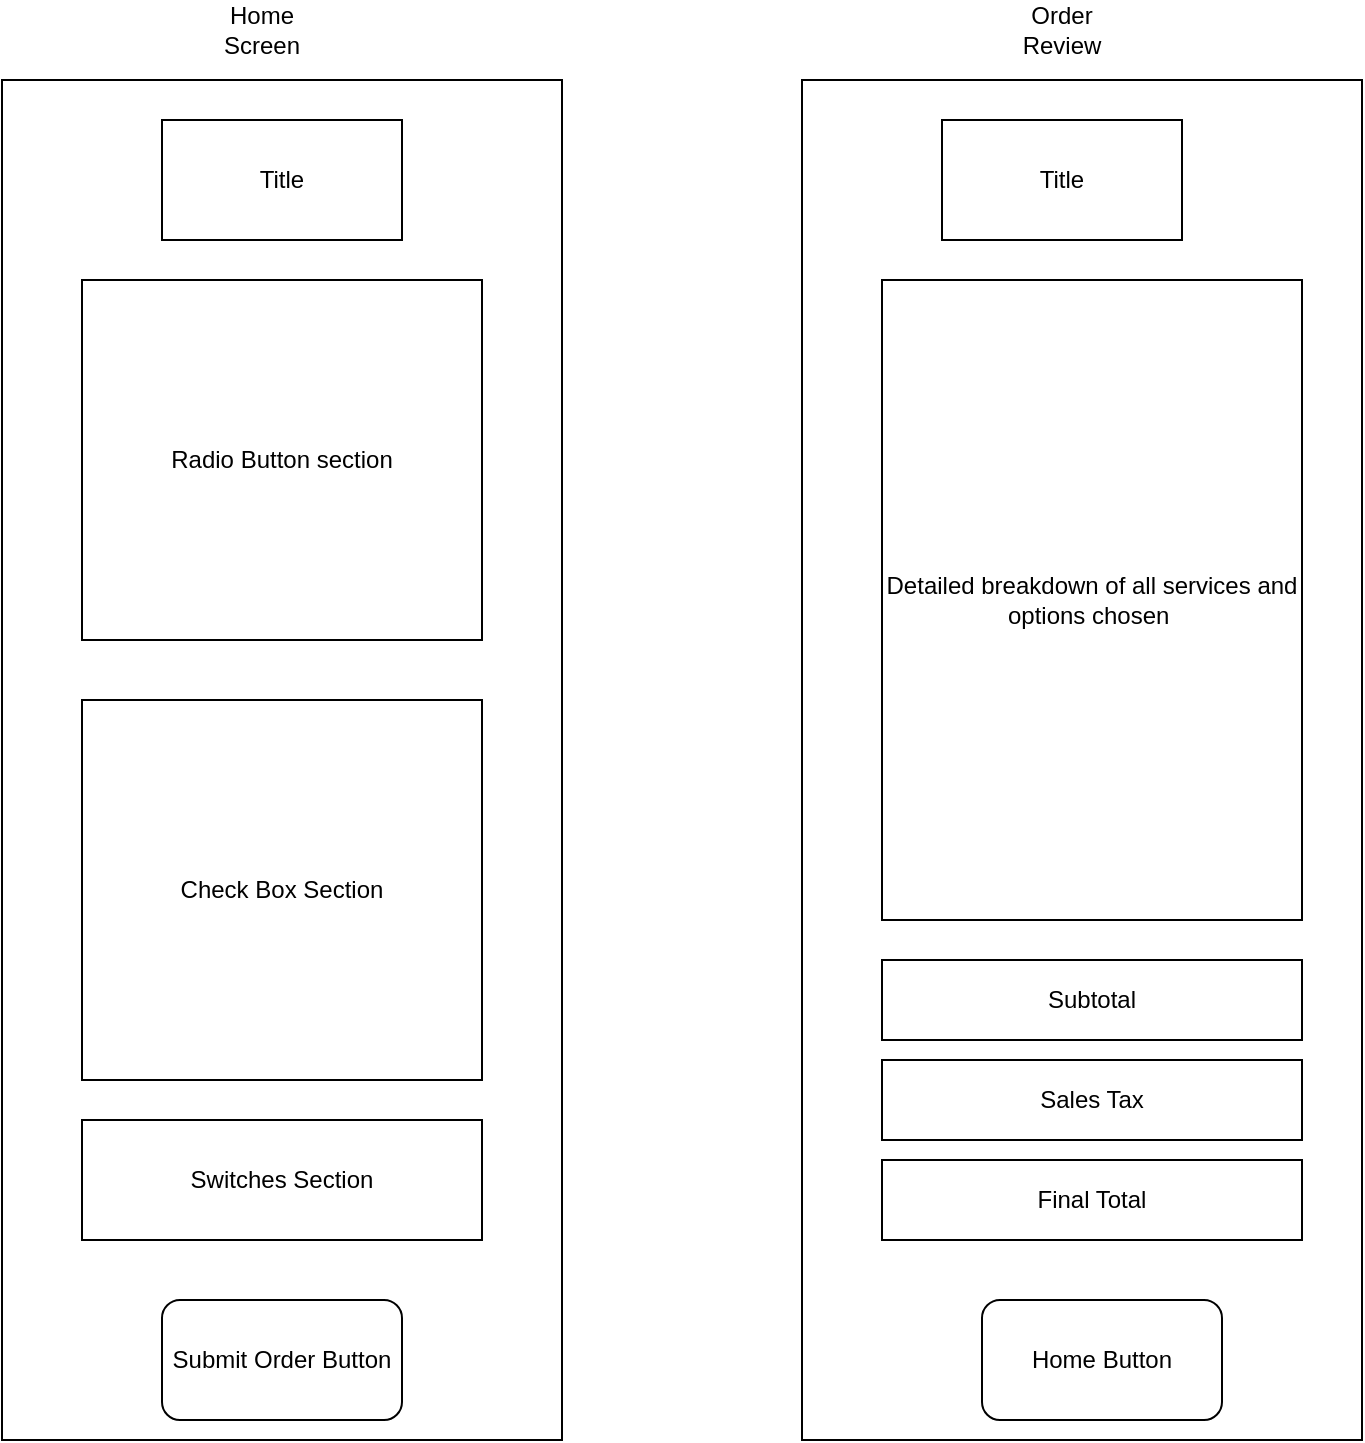 <mxfile version="26.0.16">
  <diagram name="Page-1" id="UrOHMFCXMGlDyK-9EL1z">
    <mxGraphModel dx="1674" dy="818" grid="1" gridSize="10" guides="1" tooltips="1" connect="1" arrows="1" fold="1" page="1" pageScale="1" pageWidth="850" pageHeight="1100" math="0" shadow="0">
      <root>
        <mxCell id="0" />
        <mxCell id="1" parent="0" />
        <mxCell id="F4vFY095GHC2DNjmAwW1-1" value="" style="rounded=0;whiteSpace=wrap;html=1;" vertex="1" parent="1">
          <mxGeometry x="90" y="100" width="280" height="680" as="geometry" />
        </mxCell>
        <mxCell id="F4vFY095GHC2DNjmAwW1-2" value="Home Screen" style="text;html=1;align=center;verticalAlign=middle;whiteSpace=wrap;rounded=0;" vertex="1" parent="1">
          <mxGeometry x="190" y="60" width="60" height="30" as="geometry" />
        </mxCell>
        <mxCell id="F4vFY095GHC2DNjmAwW1-3" value="" style="rounded=0;whiteSpace=wrap;html=1;" vertex="1" parent="1">
          <mxGeometry x="490" y="100" width="280" height="680" as="geometry" />
        </mxCell>
        <mxCell id="F4vFY095GHC2DNjmAwW1-4" value="Order Review" style="text;html=1;align=center;verticalAlign=middle;whiteSpace=wrap;rounded=0;" vertex="1" parent="1">
          <mxGeometry x="590" y="60" width="60" height="30" as="geometry" />
        </mxCell>
        <mxCell id="F4vFY095GHC2DNjmAwW1-5" value="Title&lt;span style=&quot;color: rgba(0, 0, 0, 0); font-family: monospace; font-size: 0px; text-align: start; text-wrap-mode: nowrap;&quot;&gt;%3CmxGraphModel%3E%3Croot%3E%3CmxCell%20id%3D%220%22%2F%3E%3CmxCell%20id%3D%221%22%20parent%3D%220%22%2F%3E%3CmxCell%20id%3D%222%22%20value%3D%22%22%20style%3D%22rounded%3D0%3BwhiteSpace%3Dwrap%3Bhtml%3D1%3B%22%20vertex%3D%221%22%20parent%3D%221%22%3E%3CmxGeometry%20x%3D%2290%22%20y%3D%22100%22%20width%3D%22280%22%20height%3D%22600%22%20as%3D%22geometry%22%2F%3E%3C%2FmxCell%3E%3CmxCell%20id%3D%223%22%20value%3D%22Home%20Screen%22%20style%3D%22text%3Bhtml%3D1%3Balign%3Dcenter%3BverticalAlign%3Dmiddle%3BwhiteSpace%3Dwrap%3Brounded%3D0%3B%22%20vertex%3D%221%22%20parent%3D%221%22%3E%3CmxGeometry%20x%3D%22190%22%20y%3D%2260%22%20width%3D%2260%22%20height%3D%2230%22%20as%3D%22geometry%22%2F%3E%3C%2FmxCell%3E%3C%2Froot%3E%3C%2FmxGraphModel%3E&lt;/span&gt;" style="rounded=0;whiteSpace=wrap;html=1;" vertex="1" parent="1">
          <mxGeometry x="170" y="120" width="120" height="60" as="geometry" />
        </mxCell>
        <mxCell id="F4vFY095GHC2DNjmAwW1-6" value="Title&lt;span style=&quot;color: rgba(0, 0, 0, 0); font-family: monospace; font-size: 0px; text-align: start; text-wrap-mode: nowrap;&quot;&gt;%3CmxGraphModel%3E%3Croot%3E%3CmxCell%20id%3D%220%22%2F%3E%3CmxCell%20id%3D%221%22%20parent%3D%220%22%2F%3E%3CmxCell%20id%3D%222%22%20value%3D%22%22%20style%3D%22rounded%3D0%3BwhiteSpace%3Dwrap%3Bhtml%3D1%3B%22%20vertex%3D%221%22%20parent%3D%221%22%3E%3CmxGeometry%20x%3D%2290%22%20y%3D%22100%22%20width%3D%22280%22%20height%3D%22600%22%20as%3D%22geometry%22%2F%3E%3C%2FmxCell%3E%3CmxCell%20id%3D%223%22%20value%3D%22Home%20Screen%22%20style%3D%22text%3Bhtml%3D1%3Balign%3Dcenter%3BverticalAlign%3Dmiddle%3BwhiteSpace%3Dwrap%3Brounded%3D0%3B%22%20vertex%3D%221%22%20parent%3D%221%22%3E%3CmxGeometry%20x%3D%22190%22%20y%3D%2260%22%20width%3D%2260%22%20height%3D%2230%22%20as%3D%22geometry%22%2F%3E%3C%2FmxCell%3E%3C%2Froot%3E%3C%2FmxGraphModel%3E&lt;/span&gt;" style="rounded=0;whiteSpace=wrap;html=1;" vertex="1" parent="1">
          <mxGeometry x="560" y="120" width="120" height="60" as="geometry" />
        </mxCell>
        <mxCell id="F4vFY095GHC2DNjmAwW1-7" value="Radio Button section" style="rounded=0;whiteSpace=wrap;html=1;" vertex="1" parent="1">
          <mxGeometry x="130" y="200" width="200" height="180" as="geometry" />
        </mxCell>
        <mxCell id="F4vFY095GHC2DNjmAwW1-9" value="Check Box Section" style="rounded=0;whiteSpace=wrap;html=1;" vertex="1" parent="1">
          <mxGeometry x="130" y="410" width="200" height="190" as="geometry" />
        </mxCell>
        <mxCell id="F4vFY095GHC2DNjmAwW1-10" value="Switches Section" style="rounded=0;whiteSpace=wrap;html=1;" vertex="1" parent="1">
          <mxGeometry x="130" y="620" width="200" height="60" as="geometry" />
        </mxCell>
        <mxCell id="F4vFY095GHC2DNjmAwW1-11" value="Submit Order Button" style="rounded=1;whiteSpace=wrap;html=1;" vertex="1" parent="1">
          <mxGeometry x="170" y="710" width="120" height="60" as="geometry" />
        </mxCell>
        <mxCell id="F4vFY095GHC2DNjmAwW1-12" value="Detailed breakdown of all services and options chosen&amp;nbsp;" style="rounded=0;whiteSpace=wrap;html=1;" vertex="1" parent="1">
          <mxGeometry x="530" y="200" width="210" height="320" as="geometry" />
        </mxCell>
        <mxCell id="F4vFY095GHC2DNjmAwW1-13" value="Subtotal" style="rounded=0;whiteSpace=wrap;html=1;" vertex="1" parent="1">
          <mxGeometry x="530" y="540" width="210" height="40" as="geometry" />
        </mxCell>
        <mxCell id="F4vFY095GHC2DNjmAwW1-14" value="Sales Tax" style="rounded=0;whiteSpace=wrap;html=1;" vertex="1" parent="1">
          <mxGeometry x="530" y="590" width="210" height="40" as="geometry" />
        </mxCell>
        <mxCell id="F4vFY095GHC2DNjmAwW1-15" value="Final Total" style="rounded=0;whiteSpace=wrap;html=1;" vertex="1" parent="1">
          <mxGeometry x="530" y="640" width="210" height="40" as="geometry" />
        </mxCell>
        <mxCell id="F4vFY095GHC2DNjmAwW1-16" value="Home Button" style="rounded=1;whiteSpace=wrap;html=1;" vertex="1" parent="1">
          <mxGeometry x="580" y="710" width="120" height="60" as="geometry" />
        </mxCell>
      </root>
    </mxGraphModel>
  </diagram>
</mxfile>
